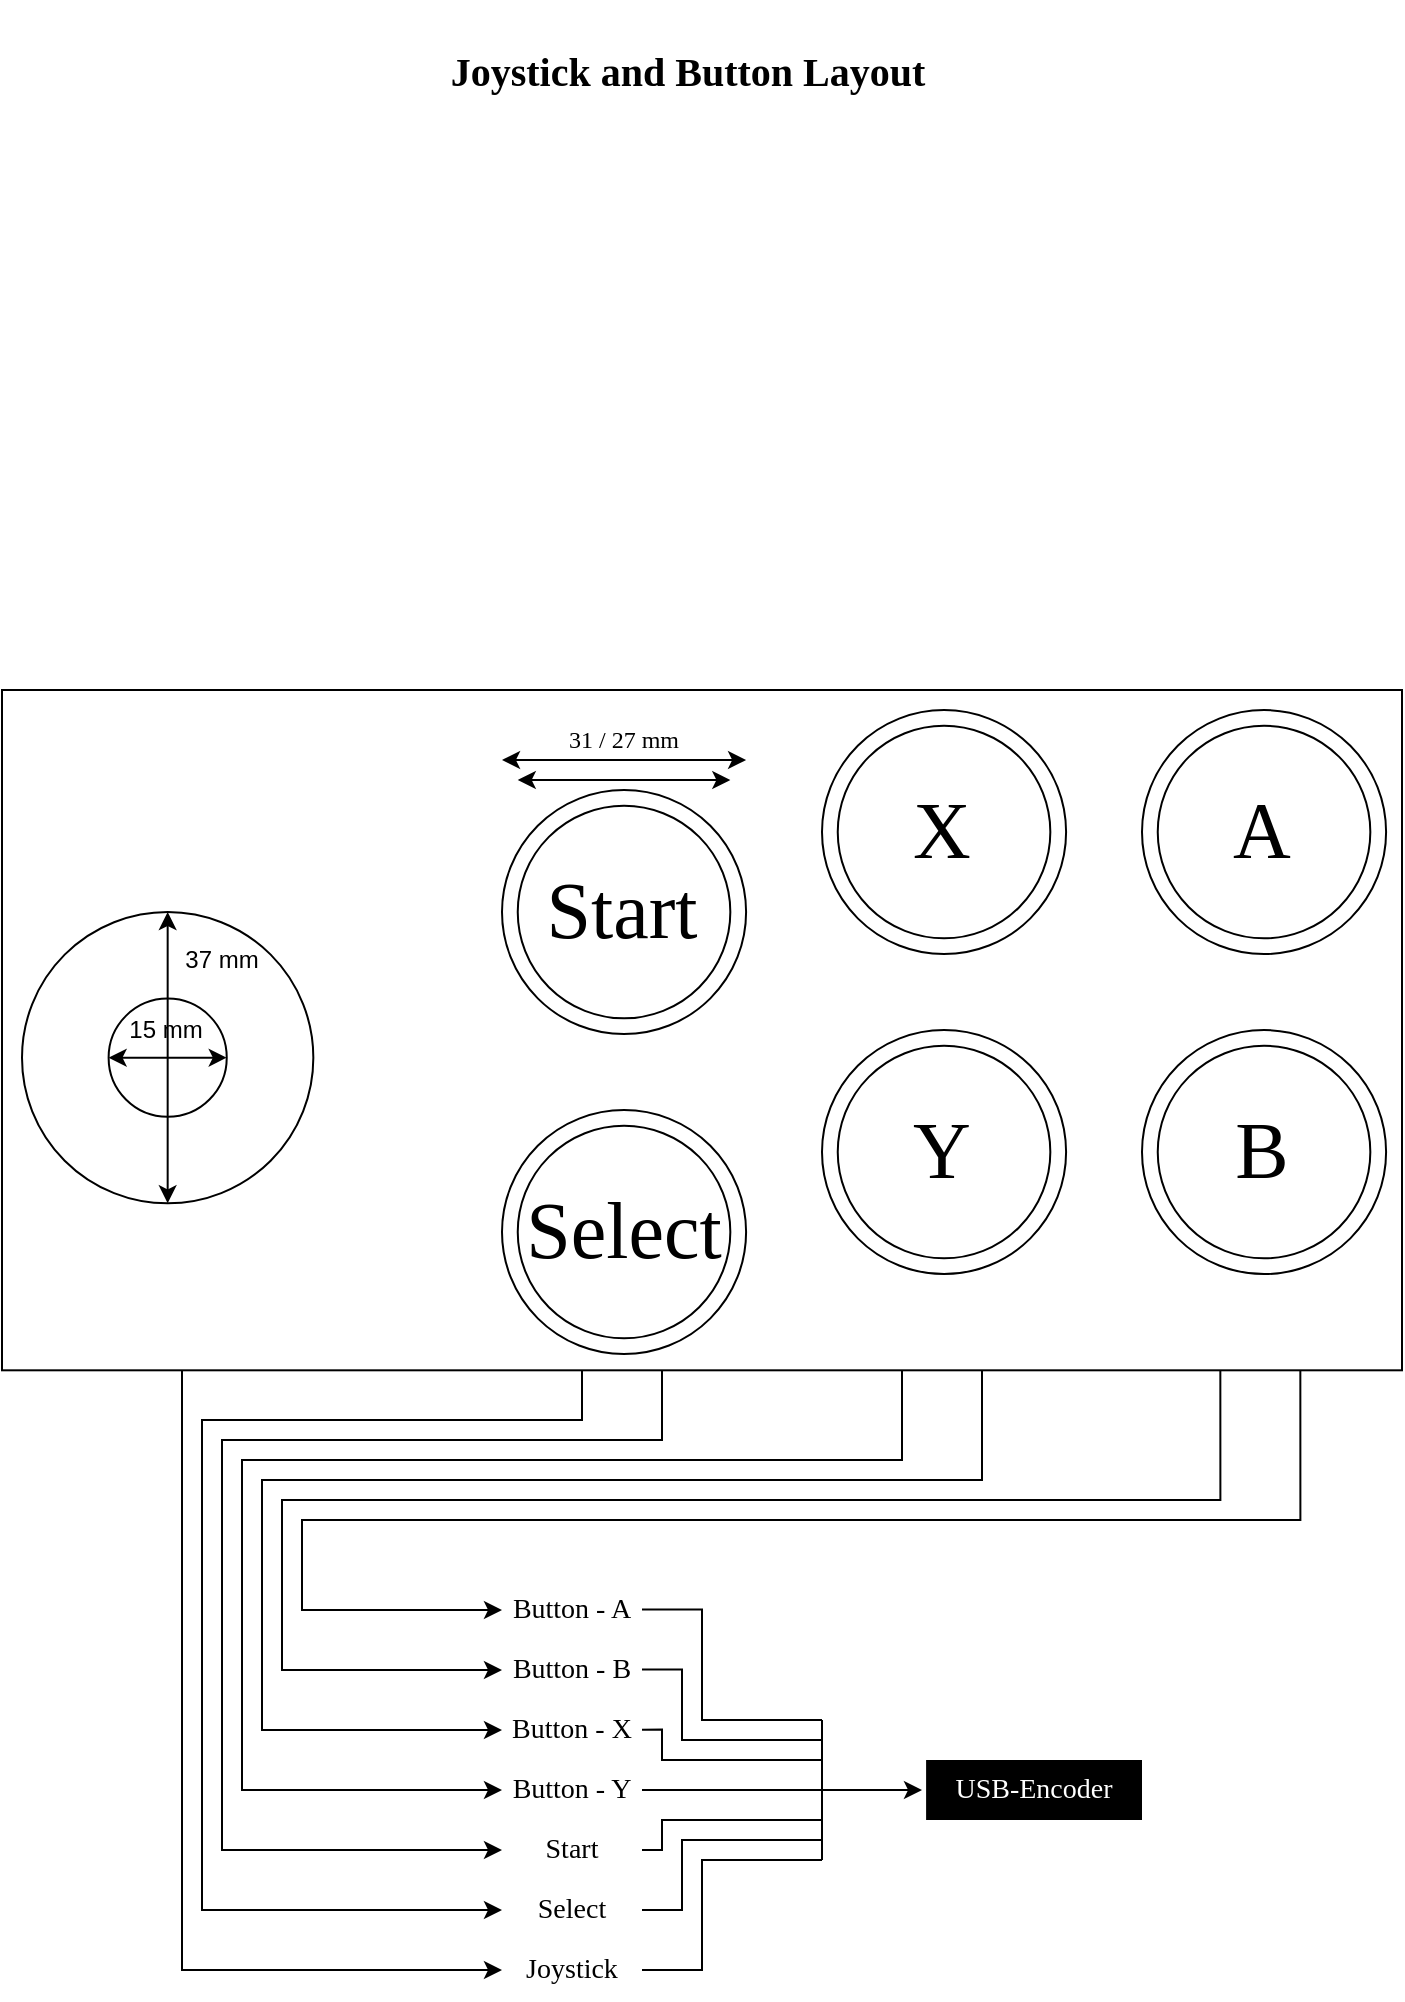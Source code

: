 <mxfile version="28.1.1">
  <diagram name="Page-1" id="zWhXpKK_r-Z8M6l7Udmz">
    <mxGraphModel dx="1132" dy="664" grid="1" gridSize="10" guides="1" tooltips="1" connect="1" arrows="1" fold="1" page="1" pageScale="1" pageWidth="827" pageHeight="1169" math="0" shadow="0">
      <root>
        <mxCell id="0" />
        <mxCell id="1" parent="0" />
        <mxCell id="eplZzicgOQm__7bpvk1a-22" value="" style="rounded=0;whiteSpace=wrap;html=1;fillColor=none;movable=1;resizable=1;rotatable=1;deletable=1;editable=1;locked=0;connectable=1;" parent="1" vertex="1">
          <mxGeometry x="70" y="395" width="699.999" height="340.157" as="geometry" />
        </mxCell>
        <mxCell id="eplZzicgOQm__7bpvk1a-56" value="&lt;font face=&quot;Times New Roman&quot; style=&quot;font-size: 20px;&quot;&gt;&lt;b&gt;Joystick and Button Layout&lt;/b&gt;&lt;/font&gt;" style="text;html=1;align=center;verticalAlign=middle;whiteSpace=wrap;rounded=0;" parent="1" vertex="1">
          <mxGeometry x="260" y="50" width="306" height="70" as="geometry" />
        </mxCell>
        <mxCell id="eplZzicgOQm__7bpvk1a-59" value="&lt;font face=&quot;Times New Roman&quot; style=&quot;font-size: 40px;&quot;&gt;Select&lt;/font&gt;" style="text;html=1;align=center;verticalAlign=middle;whiteSpace=wrap;rounded=0;" parent="1" vertex="1">
          <mxGeometry x="351" y="650" width="60" height="30" as="geometry" />
        </mxCell>
        <mxCell id="eplZzicgOQm__7bpvk1a-60" value="&lt;font face=&quot;Times New Roman&quot; style=&quot;font-size: 40px;&quot;&gt;X&lt;/font&gt;" style="text;html=1;align=center;verticalAlign=middle;whiteSpace=wrap;rounded=0;" parent="1" vertex="1">
          <mxGeometry x="520" y="450" width="40" height="30" as="geometry" />
        </mxCell>
        <mxCell id="eplZzicgOQm__7bpvk1a-61" value="&lt;font face=&quot;Times New Roman&quot; style=&quot;font-size: 40px;&quot;&gt;Y&lt;/font&gt;" style="text;html=1;align=center;verticalAlign=middle;whiteSpace=wrap;rounded=0;" parent="1" vertex="1">
          <mxGeometry x="520" y="610" width="40" height="30" as="geometry" />
        </mxCell>
        <mxCell id="eplZzicgOQm__7bpvk1a-63" value="&lt;font face=&quot;Times New Roman&quot; style=&quot;font-size: 40px;&quot;&gt;A&lt;/font&gt;" style="text;html=1;align=center;verticalAlign=middle;whiteSpace=wrap;rounded=0;" parent="1" vertex="1">
          <mxGeometry x="680" y="450" width="40" height="30" as="geometry" />
        </mxCell>
        <mxCell id="eplZzicgOQm__7bpvk1a-64" value="&lt;font face=&quot;Times New Roman&quot; style=&quot;font-size: 40px;&quot;&gt;B&lt;/font&gt;" style="text;html=1;align=center;verticalAlign=middle;whiteSpace=wrap;rounded=0;" parent="1" vertex="1">
          <mxGeometry x="680" y="610" width="40" height="30" as="geometry" />
        </mxCell>
        <mxCell id="eplZzicgOQm__7bpvk1a-43" value="" style="group" parent="1" vertex="1" connectable="0">
          <mxGeometry x="80" y="506" width="145.669" height="145.67" as="geometry" />
        </mxCell>
        <mxCell id="eplZzicgOQm__7bpvk1a-2" value="" style="ellipse;whiteSpace=wrap;html=1;aspect=fixed;fillColor=none;" parent="eplZzicgOQm__7bpvk1a-43" vertex="1">
          <mxGeometry x="43.31" y="43.31" width="59.055" height="59.05" as="geometry" />
        </mxCell>
        <mxCell id="eplZzicgOQm__7bpvk1a-38" value="" style="endArrow=classic;startArrow=classic;html=1;rounded=0;entryX=0.5;entryY=0;entryDx=0;entryDy=0;exitX=0.5;exitY=1;exitDx=0;exitDy=0;" parent="eplZzicgOQm__7bpvk1a-43" source="eplZzicgOQm__7bpvk1a-1" target="eplZzicgOQm__7bpvk1a-1" edge="1">
          <mxGeometry width="50" height="50" relative="1" as="geometry">
            <mxPoint x="140" y="149" as="sourcePoint" />
            <mxPoint x="190" y="99" as="targetPoint" />
          </mxGeometry>
        </mxCell>
        <mxCell id="eplZzicgOQm__7bpvk1a-34" value="&lt;font&gt;15 mm&lt;/font&gt;" style="text;html=1;align=center;verticalAlign=middle;whiteSpace=wrap;rounded=0;" parent="eplZzicgOQm__7bpvk1a-43" vertex="1">
          <mxGeometry x="42.37" y="44.08" width="60" height="30" as="geometry" />
        </mxCell>
        <mxCell id="eplZzicgOQm__7bpvk1a-1" value="" style="ellipse;whiteSpace=wrap;html=1;strokeWidth=1;aspect=fixed;fillColor=none;" parent="eplZzicgOQm__7bpvk1a-43" vertex="1">
          <mxGeometry width="145.669" height="145.67" as="geometry" />
        </mxCell>
        <mxCell id="eplZzicgOQm__7bpvk1a-33" value="" style="endArrow=classic;startArrow=classic;html=1;rounded=0;exitX=0;exitY=0.5;exitDx=0;exitDy=0;entryX=1;entryY=0.5;entryDx=0;entryDy=0;" parent="eplZzicgOQm__7bpvk1a-43" source="eplZzicgOQm__7bpvk1a-2" target="eplZzicgOQm__7bpvk1a-2" edge="1">
          <mxGeometry width="50" height="50" relative="1" as="geometry">
            <mxPoint x="140" y="149" as="sourcePoint" />
            <mxPoint x="190" y="99" as="targetPoint" />
          </mxGeometry>
        </mxCell>
        <mxCell id="eplZzicgOQm__7bpvk1a-41" value="37 mm" style="text;html=1;align=center;verticalAlign=middle;whiteSpace=wrap;rounded=0;" parent="eplZzicgOQm__7bpvk1a-43" vertex="1">
          <mxGeometry x="70" y="9.08" width="60" height="30" as="geometry" />
        </mxCell>
        <mxCell id="eplZzicgOQm__7bpvk1a-48" value="" style="group;fillColor=none;" parent="1" vertex="1" connectable="0">
          <mxGeometry x="640" y="405" width="122.047" height="122.05" as="geometry" />
        </mxCell>
        <mxCell id="eplZzicgOQm__7bpvk1a-14" value="" style="ellipse;whiteSpace=wrap;html=1;aspect=fixed;fillColor=none;" parent="eplZzicgOQm__7bpvk1a-48" vertex="1">
          <mxGeometry width="122.047" height="122.05" as="geometry" />
        </mxCell>
        <mxCell id="eplZzicgOQm__7bpvk1a-15" value="" style="ellipse;whiteSpace=wrap;html=1;aspect=fixed;fillColor=none;" parent="eplZzicgOQm__7bpvk1a-48" vertex="1">
          <mxGeometry x="7.87" y="7.88" width="106.299" height="106.3" as="geometry" />
        </mxCell>
        <mxCell id="eplZzicgOQm__7bpvk1a-49" value="" style="group" parent="1" vertex="1" connectable="0">
          <mxGeometry x="640" y="565" width="122.047" height="122.05" as="geometry" />
        </mxCell>
        <mxCell id="eplZzicgOQm__7bpvk1a-20" value="" style="ellipse;whiteSpace=wrap;html=1;aspect=fixed;fillColor=none;" parent="eplZzicgOQm__7bpvk1a-49" vertex="1">
          <mxGeometry width="122.047" height="122.05" as="geometry" />
        </mxCell>
        <mxCell id="eplZzicgOQm__7bpvk1a-21" value="" style="ellipse;whiteSpace=wrap;html=1;aspect=fixed;fillColor=none;" parent="eplZzicgOQm__7bpvk1a-49" vertex="1">
          <mxGeometry x="7.87" y="7.88" width="106.299" height="106.3" as="geometry" />
        </mxCell>
        <mxCell id="eplZzicgOQm__7bpvk1a-50" value="" style="group" parent="1" vertex="1" connectable="0">
          <mxGeometry x="480" y="565" width="122.047" height="122.05" as="geometry" />
        </mxCell>
        <mxCell id="eplZzicgOQm__7bpvk1a-17" value="" style="ellipse;whiteSpace=wrap;html=1;aspect=fixed;fillColor=none;" parent="eplZzicgOQm__7bpvk1a-50" vertex="1">
          <mxGeometry width="122.047" height="122.05" as="geometry" />
        </mxCell>
        <mxCell id="eplZzicgOQm__7bpvk1a-18" value="" style="ellipse;whiteSpace=wrap;html=1;aspect=fixed;fillColor=none;" parent="eplZzicgOQm__7bpvk1a-50" vertex="1">
          <mxGeometry x="7.87" y="7.88" width="106.299" height="106.3" as="geometry" />
        </mxCell>
        <mxCell id="eplZzicgOQm__7bpvk1a-51" value="" style="group" parent="1" vertex="1" connectable="0">
          <mxGeometry x="480" y="405" width="122.047" height="122.05" as="geometry" />
        </mxCell>
        <mxCell id="eplZzicgOQm__7bpvk1a-11" value="" style="ellipse;whiteSpace=wrap;html=1;aspect=fixed;fillColor=none;" parent="eplZzicgOQm__7bpvk1a-51" vertex="1">
          <mxGeometry width="122.047" height="122.05" as="geometry" />
        </mxCell>
        <mxCell id="eplZzicgOQm__7bpvk1a-12" value="" style="ellipse;whiteSpace=wrap;html=1;aspect=fixed;fillColor=none;" parent="eplZzicgOQm__7bpvk1a-51" vertex="1">
          <mxGeometry x="7.87" y="7.88" width="106.299" height="106.3" as="geometry" />
        </mxCell>
        <mxCell id="eplZzicgOQm__7bpvk1a-52" value="" style="group" parent="1" vertex="1" connectable="0">
          <mxGeometry x="320" y="605" width="122.047" height="122.05" as="geometry" />
        </mxCell>
        <mxCell id="eplZzicgOQm__7bpvk1a-8" value="" style="ellipse;whiteSpace=wrap;html=1;aspect=fixed;fillColor=none;" parent="eplZzicgOQm__7bpvk1a-52" vertex="1">
          <mxGeometry width="122.047" height="122.05" as="geometry" />
        </mxCell>
        <mxCell id="eplZzicgOQm__7bpvk1a-9" value="" style="ellipse;whiteSpace=wrap;html=1;aspect=fixed;fillColor=none;" parent="eplZzicgOQm__7bpvk1a-52" vertex="1">
          <mxGeometry x="7.87" y="7.88" width="106.299" height="106.3" as="geometry" />
        </mxCell>
        <mxCell id="eplZzicgOQm__7bpvk1a-4" value="" style="ellipse;whiteSpace=wrap;html=1;aspect=fixed;container=0;fillColor=none;" parent="1" vertex="1">
          <mxGeometry x="320" y="445" width="122.047" height="122.05" as="geometry" />
        </mxCell>
        <mxCell id="eplZzicgOQm__7bpvk1a-5" value="" style="ellipse;whiteSpace=wrap;html=1;aspect=fixed;fillColor=none;container=0;" parent="1" vertex="1">
          <mxGeometry x="327.87" y="452.88" width="106.299" height="106.3" as="geometry" />
        </mxCell>
        <mxCell id="eplZzicgOQm__7bpvk1a-37" value="&lt;font face=&quot;Times New Roman&quot;&gt;31 / 27 mm&lt;/font&gt;" style="text;html=1;align=center;verticalAlign=middle;whiteSpace=wrap;rounded=0;" parent="1" vertex="1">
          <mxGeometry x="351" y="405" width="60" height="30" as="geometry" />
        </mxCell>
        <mxCell id="eplZzicgOQm__7bpvk1a-46" value="" style="endArrow=classic;startArrow=classic;html=1;rounded=0;entryX=0;entryY=0.5;entryDx=0;entryDy=0;exitX=1;exitY=0.5;exitDx=0;exitDy=0;" parent="1" edge="1">
          <mxGeometry width="50" height="50" relative="1" as="geometry">
            <mxPoint x="442.047" y="429.995" as="sourcePoint" />
            <mxPoint x="320.0" y="429.995" as="targetPoint" />
          </mxGeometry>
        </mxCell>
        <mxCell id="eplZzicgOQm__7bpvk1a-44" value="" style="endArrow=classic;startArrow=classic;html=1;rounded=0;entryX=1;entryY=0.5;entryDx=0;entryDy=0;exitX=0;exitY=0.5;exitDx=0;exitDy=0;" parent="1" edge="1">
          <mxGeometry width="50" height="50" relative="1" as="geometry">
            <mxPoint x="327.87" y="440" as="sourcePoint" />
            <mxPoint x="434.169" y="440" as="targetPoint" />
          </mxGeometry>
        </mxCell>
        <mxCell id="eplZzicgOQm__7bpvk1a-58" value="&lt;font style=&quot;font-size: 40px;&quot; face=&quot;Times New Roman&quot;&gt;Start&lt;/font&gt;" style="text;html=1;align=center;verticalAlign=middle;whiteSpace=wrap;rounded=0;" parent="1" vertex="1">
          <mxGeometry x="350" y="490" width="60" height="30" as="geometry" />
        </mxCell>
        <mxCell id="z3EEsor7v8t6Cd3uI0fl-3" value="" style="endArrow=classic;html=1;rounded=0;edgeStyle=orthogonalEdgeStyle;entryX=0;entryY=0.5;entryDx=0;entryDy=0;" edge="1" parent="1" target="z3EEsor7v8t6Cd3uI0fl-15">
          <mxGeometry width="50" height="50" relative="1" as="geometry">
            <mxPoint x="360" y="735.16" as="sourcePoint" />
            <mxPoint x="270" y="1050" as="targetPoint" />
            <Array as="points">
              <mxPoint x="360" y="760" />
              <mxPoint x="170" y="760" />
              <mxPoint x="170" y="1005" />
            </Array>
          </mxGeometry>
        </mxCell>
        <mxCell id="z3EEsor7v8t6Cd3uI0fl-4" value="" style="endArrow=classic;html=1;rounded=0;edgeStyle=orthogonalEdgeStyle;entryX=0;entryY=0.5;entryDx=0;entryDy=0;" edge="1" parent="1" target="z3EEsor7v8t6Cd3uI0fl-14">
          <mxGeometry width="50" height="50" relative="1" as="geometry">
            <mxPoint x="400" y="735.16" as="sourcePoint" />
            <mxPoint x="270" y="1030" as="targetPoint" />
            <Array as="points">
              <mxPoint x="400" y="770" />
              <mxPoint x="180" y="770" />
              <mxPoint x="180" y="975" />
            </Array>
          </mxGeometry>
        </mxCell>
        <mxCell id="z3EEsor7v8t6Cd3uI0fl-5" value="" style="endArrow=classic;html=1;rounded=0;edgeStyle=orthogonalEdgeStyle;entryX=0;entryY=0.5;entryDx=0;entryDy=0;" edge="1" parent="1" target="z3EEsor7v8t6Cd3uI0fl-13">
          <mxGeometry width="50" height="50" relative="1" as="geometry">
            <mxPoint x="520" y="735.16" as="sourcePoint" />
            <mxPoint x="270" y="1010" as="targetPoint" />
            <Array as="points">
              <mxPoint x="520" y="780" />
              <mxPoint x="190" y="780" />
              <mxPoint x="190" y="945" />
            </Array>
          </mxGeometry>
        </mxCell>
        <mxCell id="z3EEsor7v8t6Cd3uI0fl-6" value="" style="endArrow=classic;html=1;rounded=0;edgeStyle=orthogonalEdgeStyle;entryX=0;entryY=0.5;entryDx=0;entryDy=0;" edge="1" parent="1" target="z3EEsor7v8t6Cd3uI0fl-12">
          <mxGeometry width="50" height="50" relative="1" as="geometry">
            <mxPoint x="560" y="735.16" as="sourcePoint" />
            <mxPoint x="280" y="990" as="targetPoint" />
            <Array as="points">
              <mxPoint x="560" y="790" />
              <mxPoint x="200" y="790" />
              <mxPoint x="200" y="915" />
            </Array>
          </mxGeometry>
        </mxCell>
        <mxCell id="z3EEsor7v8t6Cd3uI0fl-7" value="" style="endArrow=classic;html=1;rounded=0;edgeStyle=orthogonalEdgeStyle;entryX=0;entryY=0.5;entryDx=0;entryDy=0;" edge="1" parent="1" target="z3EEsor7v8t6Cd3uI0fl-11">
          <mxGeometry width="50" height="50" relative="1" as="geometry">
            <mxPoint x="679.17" y="735.16" as="sourcePoint" />
            <mxPoint x="280" y="970" as="targetPoint" />
            <Array as="points">
              <mxPoint x="679" y="800" />
              <mxPoint x="210" y="800" />
              <mxPoint x="210" y="885" />
            </Array>
          </mxGeometry>
        </mxCell>
        <mxCell id="z3EEsor7v8t6Cd3uI0fl-8" value="" style="endArrow=classic;html=1;rounded=0;edgeStyle=orthogonalEdgeStyle;entryX=0;entryY=0.5;entryDx=0;entryDy=0;" edge="1" parent="1" target="z3EEsor7v8t6Cd3uI0fl-10">
          <mxGeometry width="50" height="50" relative="1" as="geometry">
            <mxPoint x="719.17" y="735.16" as="sourcePoint" />
            <mxPoint x="280" y="950" as="targetPoint" />
            <Array as="points">
              <mxPoint x="719" y="810" />
              <mxPoint x="220" y="810" />
              <mxPoint x="220" y="855" />
            </Array>
          </mxGeometry>
        </mxCell>
        <mxCell id="z3EEsor7v8t6Cd3uI0fl-9" value="" style="endArrow=classic;html=1;rounded=0;edgeStyle=orthogonalEdgeStyle;entryX=0;entryY=0.5;entryDx=0;entryDy=0;" edge="1" parent="1" target="z3EEsor7v8t6Cd3uI0fl-16">
          <mxGeometry width="50" height="50" relative="1" as="geometry">
            <mxPoint x="160" y="735.16" as="sourcePoint" />
            <mxPoint x="270" y="1080" as="targetPoint" />
            <Array as="points">
              <mxPoint x="160" y="1035" />
            </Array>
          </mxGeometry>
        </mxCell>
        <mxCell id="z3EEsor7v8t6Cd3uI0fl-10" value="&lt;font style=&quot;font-size: 14px;&quot; face=&quot;Times New Roman&quot;&gt;Button - A&lt;/font&gt;" style="text;html=1;align=center;verticalAlign=middle;whiteSpace=wrap;rounded=0;" vertex="1" parent="1">
          <mxGeometry x="320" y="840" width="70" height="30" as="geometry" />
        </mxCell>
        <mxCell id="z3EEsor7v8t6Cd3uI0fl-11" value="&lt;font style=&quot;font-size: 14px;&quot; face=&quot;Times New Roman&quot;&gt;Button - B&lt;/font&gt;" style="text;html=1;align=center;verticalAlign=middle;whiteSpace=wrap;rounded=0;" vertex="1" parent="1">
          <mxGeometry x="320" y="870" width="70" height="30" as="geometry" />
        </mxCell>
        <mxCell id="z3EEsor7v8t6Cd3uI0fl-12" value="&lt;font style=&quot;font-size: 14px;&quot; face=&quot;Times New Roman&quot;&gt;Button - X&lt;/font&gt;" style="text;html=1;align=center;verticalAlign=middle;whiteSpace=wrap;rounded=0;" vertex="1" parent="1">
          <mxGeometry x="320" y="900" width="70" height="30" as="geometry" />
        </mxCell>
        <mxCell id="z3EEsor7v8t6Cd3uI0fl-13" value="&lt;font style=&quot;font-size: 14px;&quot; face=&quot;Times New Roman&quot;&gt;Button - Y&lt;/font&gt;" style="text;html=1;align=center;verticalAlign=middle;whiteSpace=wrap;rounded=0;" vertex="1" parent="1">
          <mxGeometry x="320" y="930" width="70" height="30" as="geometry" />
        </mxCell>
        <mxCell id="z3EEsor7v8t6Cd3uI0fl-14" value="&lt;font style=&quot;font-size: 14px;&quot; face=&quot;Times New Roman&quot;&gt;Start&lt;/font&gt;" style="text;html=1;align=center;verticalAlign=middle;whiteSpace=wrap;rounded=0;" vertex="1" parent="1">
          <mxGeometry x="320" y="960" width="70" height="30" as="geometry" />
        </mxCell>
        <mxCell id="z3EEsor7v8t6Cd3uI0fl-15" value="&lt;font style=&quot;font-size: 14px;&quot; face=&quot;Times New Roman&quot;&gt;Select&lt;/font&gt;" style="text;html=1;align=center;verticalAlign=middle;whiteSpace=wrap;rounded=0;" vertex="1" parent="1">
          <mxGeometry x="320" y="990" width="70" height="30" as="geometry" />
        </mxCell>
        <mxCell id="z3EEsor7v8t6Cd3uI0fl-16" value="&lt;font style=&quot;font-size: 14px;&quot; face=&quot;Times New Roman&quot;&gt;Joystick&lt;/font&gt;" style="text;html=1;align=center;verticalAlign=middle;whiteSpace=wrap;rounded=0;" vertex="1" parent="1">
          <mxGeometry x="320" y="1020" width="70" height="30" as="geometry" />
        </mxCell>
        <mxCell id="z3EEsor7v8t6Cd3uI0fl-18" value="" style="endArrow=none;html=1;rounded=0;exitX=1;exitY=0.5;exitDx=0;exitDy=0;endFill=0;" edge="1" parent="1" source="z3EEsor7v8t6Cd3uI0fl-13">
          <mxGeometry width="50" height="50" relative="1" as="geometry">
            <mxPoint x="420" y="944.66" as="sourcePoint" />
            <mxPoint x="480" y="945" as="targetPoint" />
          </mxGeometry>
        </mxCell>
        <mxCell id="z3EEsor7v8t6Cd3uI0fl-19" value="" style="endArrow=none;html=1;rounded=0;exitX=1;exitY=0.5;exitDx=0;exitDy=0;edgeStyle=orthogonalEdgeStyle;endFill=0;" edge="1" parent="1">
          <mxGeometry width="50" height="50" relative="1" as="geometry">
            <mxPoint x="390" y="914.83" as="sourcePoint" />
            <mxPoint x="480" y="930" as="targetPoint" />
            <Array as="points">
              <mxPoint x="400" y="915" />
              <mxPoint x="400" y="930" />
            </Array>
          </mxGeometry>
        </mxCell>
        <mxCell id="z3EEsor7v8t6Cd3uI0fl-20" value="" style="endArrow=none;html=1;rounded=0;exitX=1;exitY=0.5;exitDx=0;exitDy=0;edgeStyle=orthogonalEdgeStyle;endFill=0;" edge="1" parent="1">
          <mxGeometry width="50" height="50" relative="1" as="geometry">
            <mxPoint x="390" y="884.8" as="sourcePoint" />
            <mxPoint x="480" y="920" as="targetPoint" />
            <Array as="points">
              <mxPoint x="410" y="885" />
              <mxPoint x="410" y="920" />
            </Array>
          </mxGeometry>
        </mxCell>
        <mxCell id="z3EEsor7v8t6Cd3uI0fl-21" value="" style="endArrow=none;html=1;rounded=0;exitX=1;exitY=0.5;exitDx=0;exitDy=0;edgeStyle=orthogonalEdgeStyle;endFill=0;" edge="1" parent="1">
          <mxGeometry width="50" height="50" relative="1" as="geometry">
            <mxPoint x="390" y="854.8" as="sourcePoint" />
            <mxPoint x="480" y="910" as="targetPoint" />
            <Array as="points">
              <mxPoint x="420" y="855" />
              <mxPoint x="420" y="910" />
              <mxPoint x="480" y="910" />
            </Array>
          </mxGeometry>
        </mxCell>
        <mxCell id="z3EEsor7v8t6Cd3uI0fl-22" value="" style="endArrow=none;html=1;rounded=0;edgeStyle=orthogonalEdgeStyle;exitX=1;exitY=0.5;exitDx=0;exitDy=0;endFill=0;" edge="1" parent="1" source="z3EEsor7v8t6Cd3uI0fl-14">
          <mxGeometry width="50" height="50" relative="1" as="geometry">
            <mxPoint x="390" y="960" as="sourcePoint" />
            <mxPoint x="480" y="959.97" as="targetPoint" />
            <Array as="points">
              <mxPoint x="400" y="975" />
              <mxPoint x="400" y="960" />
            </Array>
          </mxGeometry>
        </mxCell>
        <mxCell id="z3EEsor7v8t6Cd3uI0fl-23" value="" style="endArrow=none;html=1;rounded=0;edgeStyle=orthogonalEdgeStyle;exitX=1;exitY=0.5;exitDx=0;exitDy=0;endFill=0;" edge="1" parent="1" source="z3EEsor7v8t6Cd3uI0fl-15">
          <mxGeometry width="50" height="50" relative="1" as="geometry">
            <mxPoint x="390" y="990.0" as="sourcePoint" />
            <mxPoint x="480" y="970" as="targetPoint" />
            <Array as="points">
              <mxPoint x="410" y="1005" />
              <mxPoint x="410" y="970" />
              <mxPoint x="480" y="970" />
            </Array>
          </mxGeometry>
        </mxCell>
        <mxCell id="z3EEsor7v8t6Cd3uI0fl-24" value="" style="endArrow=none;html=1;rounded=0;edgeStyle=orthogonalEdgeStyle;exitX=1;exitY=0.5;exitDx=0;exitDy=0;endFill=0;" edge="1" parent="1" source="z3EEsor7v8t6Cd3uI0fl-16">
          <mxGeometry width="50" height="50" relative="1" as="geometry">
            <mxPoint x="390" y="1015" as="sourcePoint" />
            <mxPoint x="480" y="980" as="targetPoint" />
            <Array as="points">
              <mxPoint x="420" y="1035" />
              <mxPoint x="420" y="980" />
            </Array>
          </mxGeometry>
        </mxCell>
        <mxCell id="z3EEsor7v8t6Cd3uI0fl-25" value="" style="endArrow=none;html=1;rounded=0;" edge="1" parent="1">
          <mxGeometry width="50" height="50" relative="1" as="geometry">
            <mxPoint x="480" y="980" as="sourcePoint" />
            <mxPoint x="480" y="910" as="targetPoint" />
          </mxGeometry>
        </mxCell>
        <mxCell id="z3EEsor7v8t6Cd3uI0fl-26" value="" style="endArrow=classic;html=1;rounded=0;" edge="1" parent="1">
          <mxGeometry width="50" height="50" relative="1" as="geometry">
            <mxPoint x="480" y="945" as="sourcePoint" />
            <mxPoint x="530" y="945" as="targetPoint" />
          </mxGeometry>
        </mxCell>
        <mxCell id="z3EEsor7v8t6Cd3uI0fl-27" value="&lt;font style=&quot;font-size: 14px; color: light-dark(rgb(255, 255, 255), rgb(237, 237, 237));&quot; face=&quot;Times New Roman&quot;&gt;USB-Encoder&lt;/font&gt;" style="text;html=1;align=center;verticalAlign=middle;whiteSpace=wrap;rounded=0;fillColor=#000000;" vertex="1" parent="1">
          <mxGeometry x="532.05" y="930" width="107.95" height="30" as="geometry" />
        </mxCell>
      </root>
    </mxGraphModel>
  </diagram>
</mxfile>

